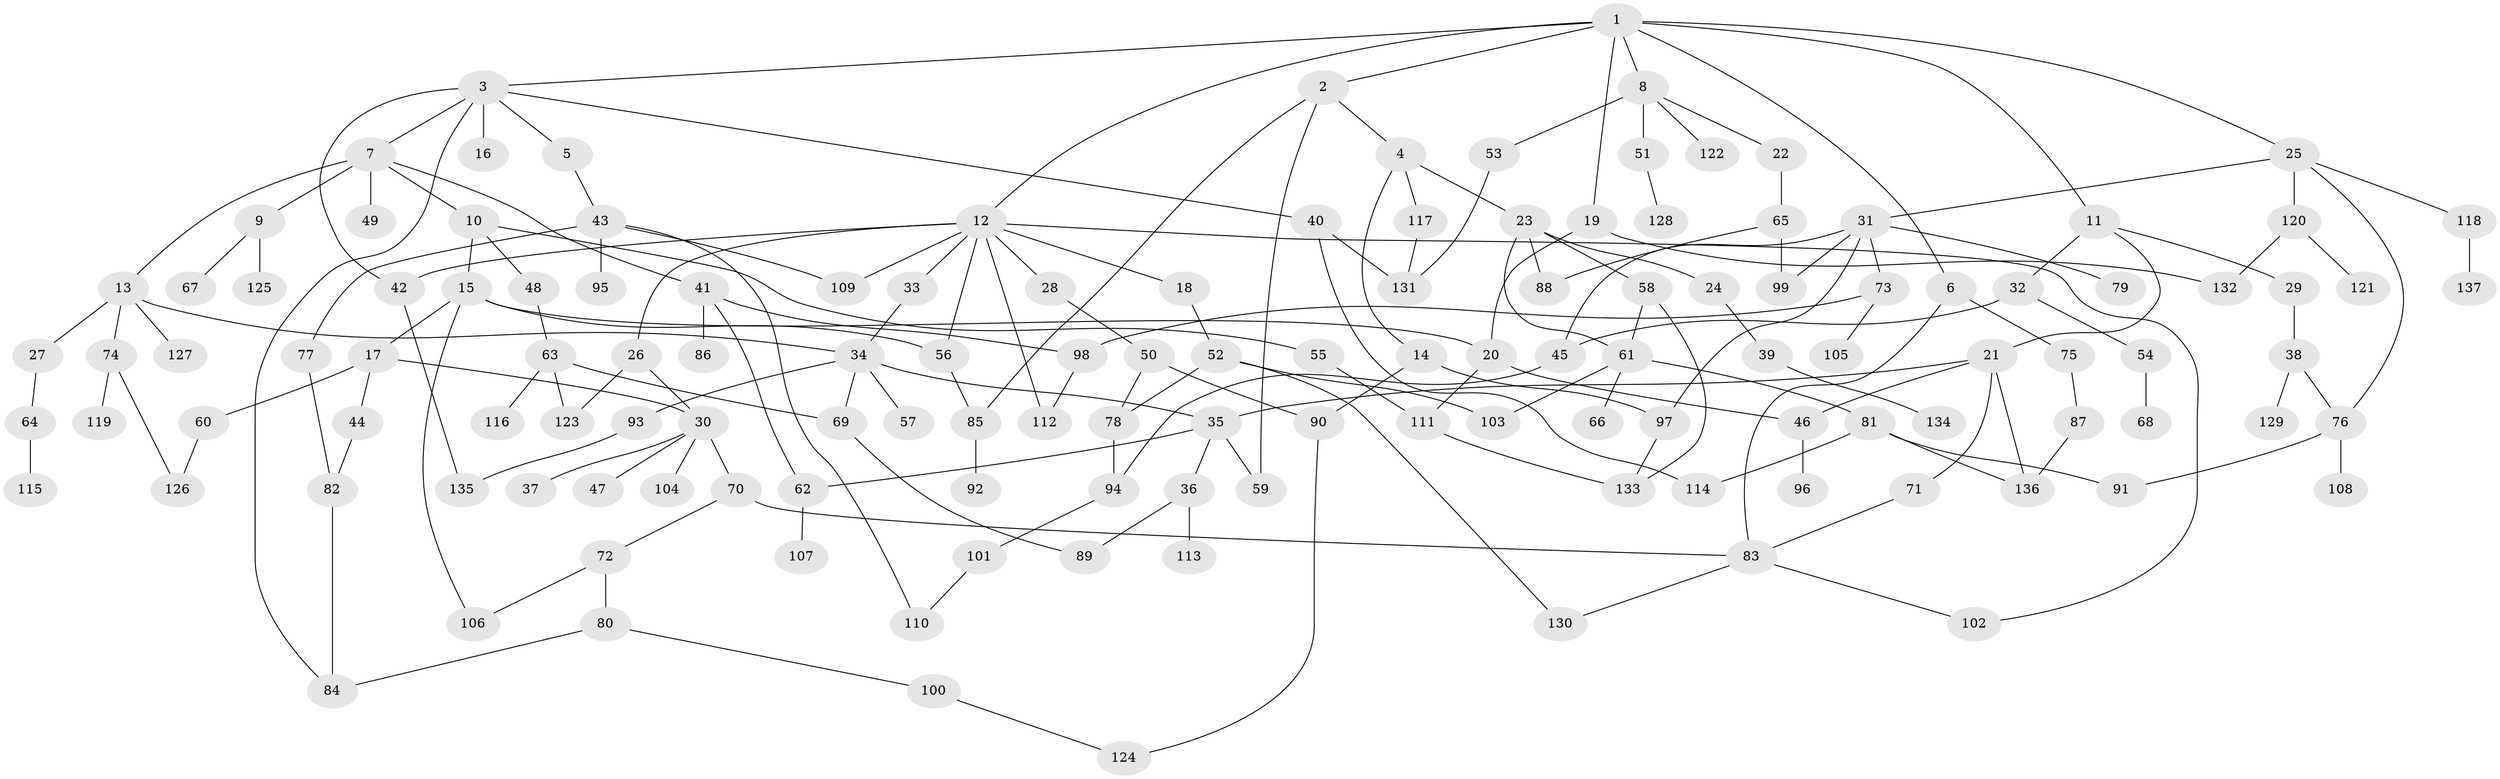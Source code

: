 // Generated by graph-tools (version 1.1) at 2025/42/03/09/25 04:42:57]
// undirected, 137 vertices, 184 edges
graph export_dot {
graph [start="1"]
  node [color=gray90,style=filled];
  1;
  2;
  3;
  4;
  5;
  6;
  7;
  8;
  9;
  10;
  11;
  12;
  13;
  14;
  15;
  16;
  17;
  18;
  19;
  20;
  21;
  22;
  23;
  24;
  25;
  26;
  27;
  28;
  29;
  30;
  31;
  32;
  33;
  34;
  35;
  36;
  37;
  38;
  39;
  40;
  41;
  42;
  43;
  44;
  45;
  46;
  47;
  48;
  49;
  50;
  51;
  52;
  53;
  54;
  55;
  56;
  57;
  58;
  59;
  60;
  61;
  62;
  63;
  64;
  65;
  66;
  67;
  68;
  69;
  70;
  71;
  72;
  73;
  74;
  75;
  76;
  77;
  78;
  79;
  80;
  81;
  82;
  83;
  84;
  85;
  86;
  87;
  88;
  89;
  90;
  91;
  92;
  93;
  94;
  95;
  96;
  97;
  98;
  99;
  100;
  101;
  102;
  103;
  104;
  105;
  106;
  107;
  108;
  109;
  110;
  111;
  112;
  113;
  114;
  115;
  116;
  117;
  118;
  119;
  120;
  121;
  122;
  123;
  124;
  125;
  126;
  127;
  128;
  129;
  130;
  131;
  132;
  133;
  134;
  135;
  136;
  137;
  1 -- 2;
  1 -- 3;
  1 -- 6;
  1 -- 8;
  1 -- 11;
  1 -- 12;
  1 -- 19;
  1 -- 25;
  2 -- 4;
  2 -- 85;
  2 -- 59;
  3 -- 5;
  3 -- 7;
  3 -- 16;
  3 -- 40;
  3 -- 84;
  3 -- 42;
  4 -- 14;
  4 -- 23;
  4 -- 117;
  5 -- 43;
  6 -- 75;
  6 -- 83;
  7 -- 9;
  7 -- 10;
  7 -- 13;
  7 -- 41;
  7 -- 49;
  8 -- 22;
  8 -- 51;
  8 -- 53;
  8 -- 122;
  9 -- 67;
  9 -- 125;
  10 -- 15;
  10 -- 48;
  10 -- 55;
  11 -- 21;
  11 -- 29;
  11 -- 32;
  12 -- 18;
  12 -- 26;
  12 -- 28;
  12 -- 33;
  12 -- 42;
  12 -- 56;
  12 -- 102;
  12 -- 109;
  12 -- 112;
  13 -- 27;
  13 -- 34;
  13 -- 74;
  13 -- 127;
  14 -- 97;
  14 -- 90;
  15 -- 17;
  15 -- 20;
  15 -- 106;
  15 -- 56;
  17 -- 44;
  17 -- 60;
  17 -- 30;
  18 -- 52;
  19 -- 20;
  19 -- 132;
  20 -- 46;
  20 -- 111;
  21 -- 35;
  21 -- 46;
  21 -- 71;
  21 -- 136;
  22 -- 65;
  23 -- 24;
  23 -- 58;
  23 -- 61;
  23 -- 88;
  24 -- 39;
  25 -- 31;
  25 -- 118;
  25 -- 120;
  25 -- 76;
  26 -- 30;
  26 -- 123;
  27 -- 64;
  28 -- 50;
  29 -- 38;
  30 -- 37;
  30 -- 47;
  30 -- 70;
  30 -- 104;
  31 -- 73;
  31 -- 79;
  31 -- 97;
  31 -- 99;
  31 -- 45;
  32 -- 45;
  32 -- 54;
  33 -- 34;
  34 -- 57;
  34 -- 69;
  34 -- 93;
  34 -- 35;
  35 -- 36;
  35 -- 59;
  35 -- 62;
  36 -- 113;
  36 -- 89;
  38 -- 76;
  38 -- 129;
  39 -- 134;
  40 -- 131;
  40 -- 114;
  41 -- 86;
  41 -- 98;
  41 -- 62;
  42 -- 135;
  43 -- 77;
  43 -- 95;
  43 -- 109;
  43 -- 110;
  44 -- 82;
  45 -- 94;
  46 -- 96;
  48 -- 63;
  50 -- 90;
  50 -- 78;
  51 -- 128;
  52 -- 78;
  52 -- 103;
  52 -- 130;
  53 -- 131;
  54 -- 68;
  55 -- 111;
  56 -- 85;
  58 -- 61;
  58 -- 133;
  60 -- 126;
  61 -- 66;
  61 -- 81;
  61 -- 103;
  62 -- 107;
  63 -- 116;
  63 -- 123;
  63 -- 69;
  64 -- 115;
  65 -- 88;
  65 -- 99;
  69 -- 89;
  70 -- 72;
  70 -- 83;
  71 -- 83;
  72 -- 80;
  72 -- 106;
  73 -- 98;
  73 -- 105;
  74 -- 119;
  74 -- 126;
  75 -- 87;
  76 -- 91;
  76 -- 108;
  77 -- 82;
  78 -- 94;
  80 -- 100;
  80 -- 84;
  81 -- 114;
  81 -- 136;
  81 -- 91;
  82 -- 84;
  83 -- 102;
  83 -- 130;
  85 -- 92;
  87 -- 136;
  90 -- 124;
  93 -- 135;
  94 -- 101;
  97 -- 133;
  98 -- 112;
  100 -- 124;
  101 -- 110;
  111 -- 133;
  117 -- 131;
  118 -- 137;
  120 -- 121;
  120 -- 132;
}
